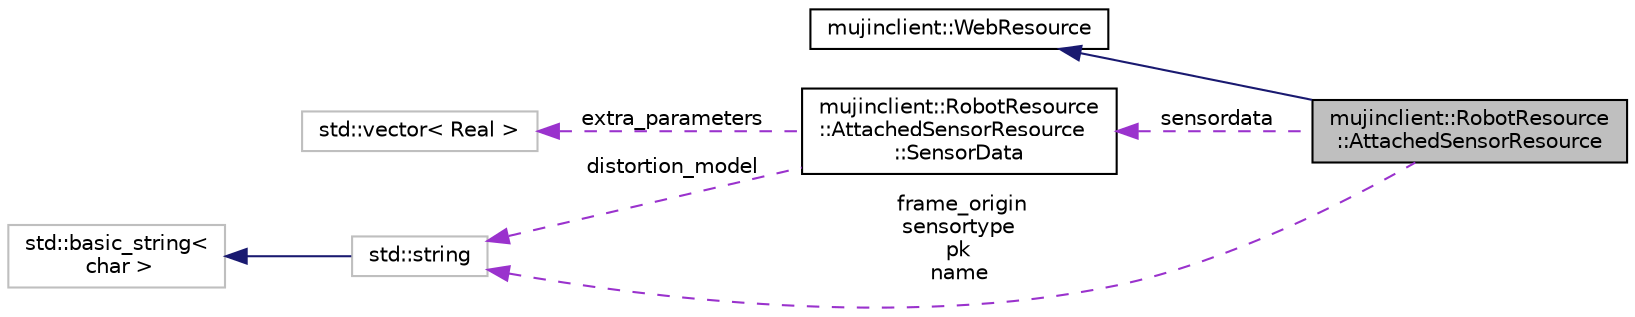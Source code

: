digraph "mujinclient::RobotResource::AttachedSensorResource"
{
  bgcolor="transparent";
  edge [fontname="Helvetica",fontsize="10",labelfontname="Helvetica",labelfontsize="10"];
  node [fontname="Helvetica",fontsize="10",shape=record];
  rankdir="LR";
  Node1 [label="mujinclient::RobotResource\l::AttachedSensorResource",height=0.2,width=0.4,color="black", fillcolor="grey75", style="filled" fontcolor="black"];
  Node2 -> Node1 [dir="back",color="midnightblue",fontsize="10",style="solid",fontname="Helvetica"];
  Node2 [label="mujinclient::WebResource",height=0.2,width=0.4,color="black",URL="$classmujinclient_1_1WebResource.html"];
  Node3 -> Node1 [dir="back",color="darkorchid3",fontsize="10",style="dashed",label=" sensordata" ,fontname="Helvetica"];
  Node3 [label="mujinclient::RobotResource\l::AttachedSensorResource\l::SensorData",height=0.2,width=0.4,color="black",URL="$classmujinclient_1_1RobotResource_1_1AttachedSensorResource_1_1SensorData.html"];
  Node4 -> Node3 [dir="back",color="darkorchid3",fontsize="10",style="dashed",label=" extra_parameters" ,fontname="Helvetica"];
  Node4 [label="std::vector\< Real \>",height=0.2,width=0.4,color="grey75"];
  Node5 -> Node3 [dir="back",color="darkorchid3",fontsize="10",style="dashed",label=" distortion_model" ,fontname="Helvetica"];
  Node5 [label="std::string",height=0.2,width=0.4,color="grey75",tooltip="STL class."];
  Node6 -> Node5 [dir="back",color="midnightblue",fontsize="10",style="solid",fontname="Helvetica"];
  Node6 [label="std::basic_string\<\l char \>",height=0.2,width=0.4,color="grey75",tooltip="STL class."];
  Node5 -> Node1 [dir="back",color="darkorchid3",fontsize="10",style="dashed",label=" frame_origin\nsensortype\npk\nname" ,fontname="Helvetica"];
}
